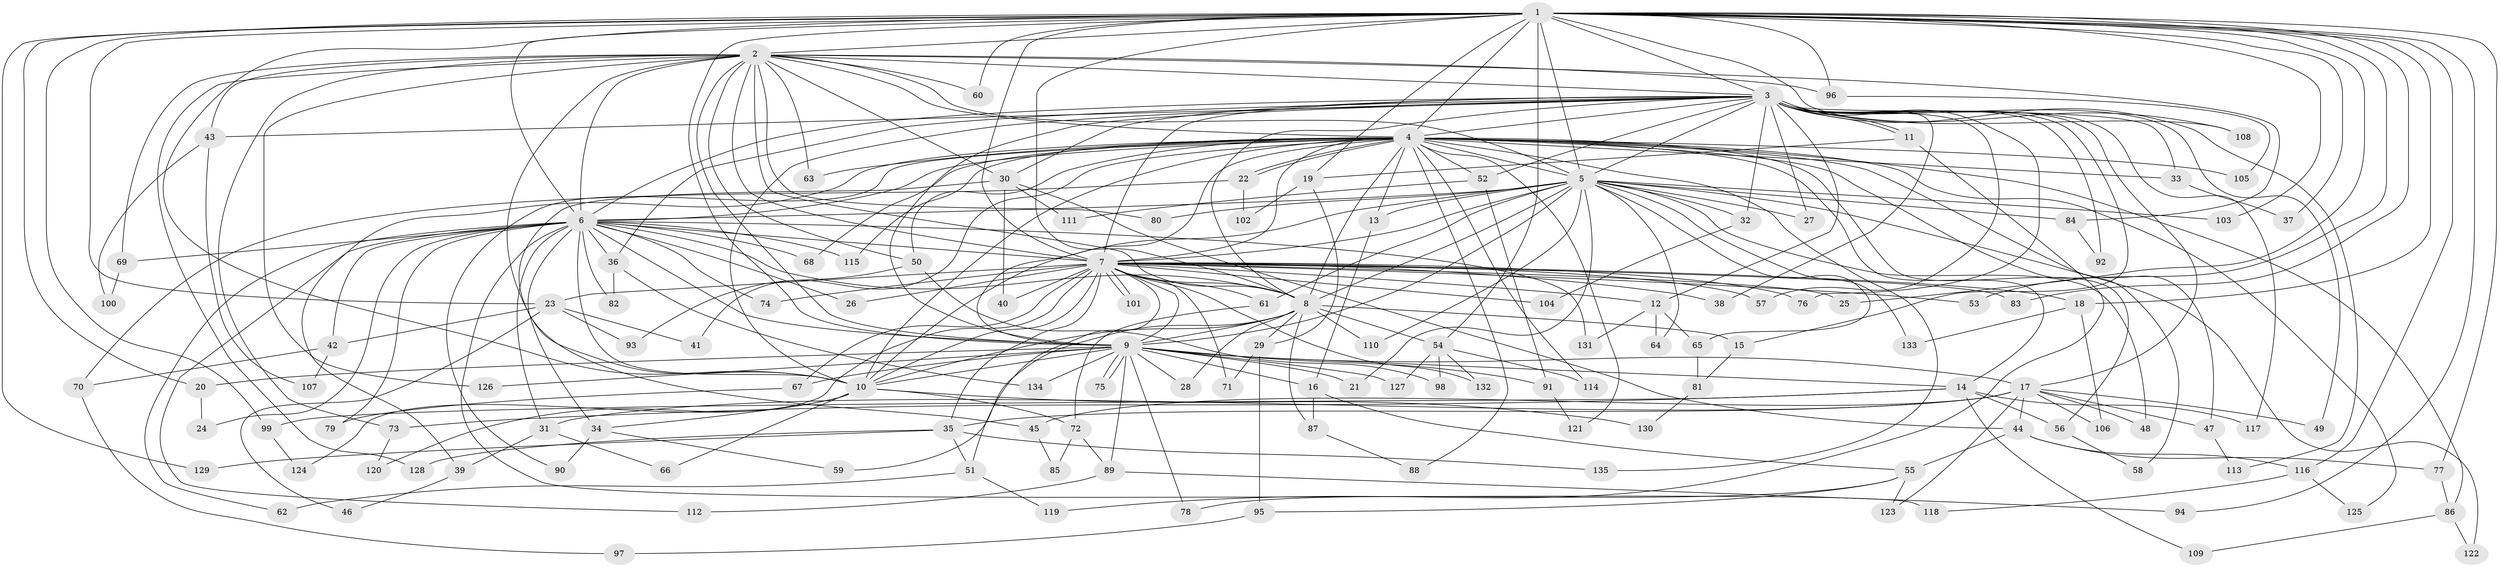 // Generated by graph-tools (version 1.1) at 2025/34/03/09/25 02:34:53]
// undirected, 135 vertices, 295 edges
graph export_dot {
graph [start="1"]
  node [color=gray90,style=filled];
  1;
  2;
  3;
  4;
  5;
  6;
  7;
  8;
  9;
  10;
  11;
  12;
  13;
  14;
  15;
  16;
  17;
  18;
  19;
  20;
  21;
  22;
  23;
  24;
  25;
  26;
  27;
  28;
  29;
  30;
  31;
  32;
  33;
  34;
  35;
  36;
  37;
  38;
  39;
  40;
  41;
  42;
  43;
  44;
  45;
  46;
  47;
  48;
  49;
  50;
  51;
  52;
  53;
  54;
  55;
  56;
  57;
  58;
  59;
  60;
  61;
  62;
  63;
  64;
  65;
  66;
  67;
  68;
  69;
  70;
  71;
  72;
  73;
  74;
  75;
  76;
  77;
  78;
  79;
  80;
  81;
  82;
  83;
  84;
  85;
  86;
  87;
  88;
  89;
  90;
  91;
  92;
  93;
  94;
  95;
  96;
  97;
  98;
  99;
  100;
  101;
  102;
  103;
  104;
  105;
  106;
  107;
  108;
  109;
  110;
  111;
  112;
  113;
  114;
  115;
  116;
  117;
  118;
  119;
  120;
  121;
  122;
  123;
  124;
  125;
  126;
  127;
  128;
  129;
  130;
  131;
  132;
  133;
  134;
  135;
  1 -- 2;
  1 -- 3;
  1 -- 4;
  1 -- 5;
  1 -- 6;
  1 -- 7;
  1 -- 8;
  1 -- 9;
  1 -- 10;
  1 -- 18;
  1 -- 19;
  1 -- 20;
  1 -- 23;
  1 -- 25;
  1 -- 37;
  1 -- 53;
  1 -- 54;
  1 -- 60;
  1 -- 77;
  1 -- 83;
  1 -- 94;
  1 -- 96;
  1 -- 99;
  1 -- 103;
  1 -- 108;
  1 -- 116;
  1 -- 129;
  2 -- 3;
  2 -- 4;
  2 -- 5;
  2 -- 6;
  2 -- 7;
  2 -- 8;
  2 -- 9;
  2 -- 10;
  2 -- 30;
  2 -- 43;
  2 -- 50;
  2 -- 60;
  2 -- 63;
  2 -- 69;
  2 -- 73;
  2 -- 80;
  2 -- 84;
  2 -- 96;
  2 -- 126;
  2 -- 128;
  3 -- 4;
  3 -- 5;
  3 -- 6;
  3 -- 7;
  3 -- 8;
  3 -- 9;
  3 -- 10;
  3 -- 11;
  3 -- 11;
  3 -- 12;
  3 -- 15;
  3 -- 17;
  3 -- 27;
  3 -- 30;
  3 -- 32;
  3 -- 33;
  3 -- 36;
  3 -- 38;
  3 -- 43;
  3 -- 49;
  3 -- 52;
  3 -- 57;
  3 -- 76;
  3 -- 92;
  3 -- 108;
  3 -- 113;
  3 -- 117;
  4 -- 5;
  4 -- 6;
  4 -- 7;
  4 -- 8;
  4 -- 9;
  4 -- 10;
  4 -- 13;
  4 -- 14;
  4 -- 22;
  4 -- 22;
  4 -- 33;
  4 -- 39;
  4 -- 41;
  4 -- 47;
  4 -- 50;
  4 -- 52;
  4 -- 56;
  4 -- 58;
  4 -- 63;
  4 -- 68;
  4 -- 86;
  4 -- 88;
  4 -- 90;
  4 -- 105;
  4 -- 114;
  4 -- 115;
  4 -- 121;
  4 -- 125;
  4 -- 135;
  5 -- 6;
  5 -- 7;
  5 -- 8;
  5 -- 9;
  5 -- 10;
  5 -- 13;
  5 -- 21;
  5 -- 27;
  5 -- 32;
  5 -- 48;
  5 -- 61;
  5 -- 64;
  5 -- 65;
  5 -- 80;
  5 -- 84;
  5 -- 103;
  5 -- 110;
  5 -- 122;
  5 -- 133;
  6 -- 7;
  6 -- 8;
  6 -- 9;
  6 -- 10;
  6 -- 24;
  6 -- 26;
  6 -- 31;
  6 -- 34;
  6 -- 36;
  6 -- 42;
  6 -- 62;
  6 -- 68;
  6 -- 69;
  6 -- 74;
  6 -- 79;
  6 -- 82;
  6 -- 112;
  6 -- 115;
  6 -- 118;
  6 -- 131;
  7 -- 8;
  7 -- 9;
  7 -- 10;
  7 -- 12;
  7 -- 18;
  7 -- 23;
  7 -- 25;
  7 -- 26;
  7 -- 35;
  7 -- 38;
  7 -- 40;
  7 -- 51;
  7 -- 53;
  7 -- 57;
  7 -- 61;
  7 -- 67;
  7 -- 71;
  7 -- 74;
  7 -- 76;
  7 -- 83;
  7 -- 101;
  7 -- 101;
  7 -- 104;
  7 -- 124;
  7 -- 132;
  8 -- 9;
  8 -- 10;
  8 -- 15;
  8 -- 28;
  8 -- 29;
  8 -- 54;
  8 -- 59;
  8 -- 87;
  8 -- 110;
  9 -- 10;
  9 -- 14;
  9 -- 16;
  9 -- 17;
  9 -- 20;
  9 -- 21;
  9 -- 28;
  9 -- 67;
  9 -- 75;
  9 -- 75;
  9 -- 78;
  9 -- 89;
  9 -- 91;
  9 -- 126;
  9 -- 127;
  9 -- 134;
  10 -- 34;
  10 -- 66;
  10 -- 72;
  10 -- 120;
  10 -- 130;
  11 -- 19;
  11 -- 119;
  12 -- 64;
  12 -- 65;
  12 -- 131;
  13 -- 16;
  14 -- 56;
  14 -- 73;
  14 -- 99;
  14 -- 109;
  14 -- 117;
  15 -- 81;
  16 -- 55;
  16 -- 87;
  17 -- 31;
  17 -- 35;
  17 -- 44;
  17 -- 45;
  17 -- 47;
  17 -- 48;
  17 -- 49;
  17 -- 106;
  17 -- 123;
  18 -- 106;
  18 -- 133;
  19 -- 29;
  19 -- 102;
  20 -- 24;
  22 -- 70;
  22 -- 102;
  23 -- 41;
  23 -- 42;
  23 -- 46;
  23 -- 93;
  29 -- 71;
  29 -- 95;
  30 -- 40;
  30 -- 44;
  30 -- 45;
  30 -- 111;
  31 -- 39;
  31 -- 66;
  32 -- 104;
  33 -- 37;
  34 -- 59;
  34 -- 90;
  35 -- 51;
  35 -- 128;
  35 -- 129;
  35 -- 135;
  36 -- 82;
  36 -- 134;
  39 -- 46;
  42 -- 70;
  42 -- 107;
  43 -- 100;
  43 -- 107;
  44 -- 55;
  44 -- 77;
  44 -- 116;
  45 -- 85;
  47 -- 113;
  50 -- 93;
  50 -- 98;
  51 -- 62;
  51 -- 119;
  52 -- 91;
  52 -- 111;
  54 -- 98;
  54 -- 114;
  54 -- 127;
  54 -- 132;
  55 -- 78;
  55 -- 95;
  55 -- 123;
  56 -- 58;
  61 -- 72;
  65 -- 81;
  67 -- 79;
  69 -- 100;
  70 -- 97;
  72 -- 85;
  72 -- 89;
  73 -- 120;
  77 -- 86;
  81 -- 130;
  84 -- 92;
  86 -- 109;
  86 -- 122;
  87 -- 88;
  89 -- 94;
  89 -- 112;
  91 -- 121;
  95 -- 97;
  96 -- 105;
  99 -- 124;
  116 -- 118;
  116 -- 125;
}

